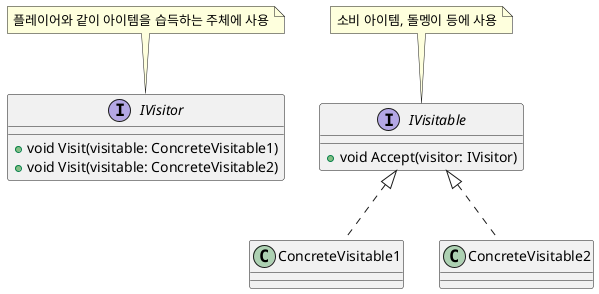 @startuml

note "플레이어와 같이 아이템을 습득하는 주체에 사용" as n1
interface IVisitor {
    + void Visit(visitable: ConcreteVisitable1)
    + void Visit(visitable: ConcreteVisitable2)
}

n1 .. IVisitor

note "소비 아이템, 돌멩이 등에 사용" as n2
interface IVisitable {
    + void Accept(visitor: IVisitor)
}

n2 .. IVisitable

class ConcreteVisitable1
class ConcreteVisitable2

IVisitable <|.. ConcreteVisitable1
IVisitable <|.. ConcreteVisitable2

@enduml